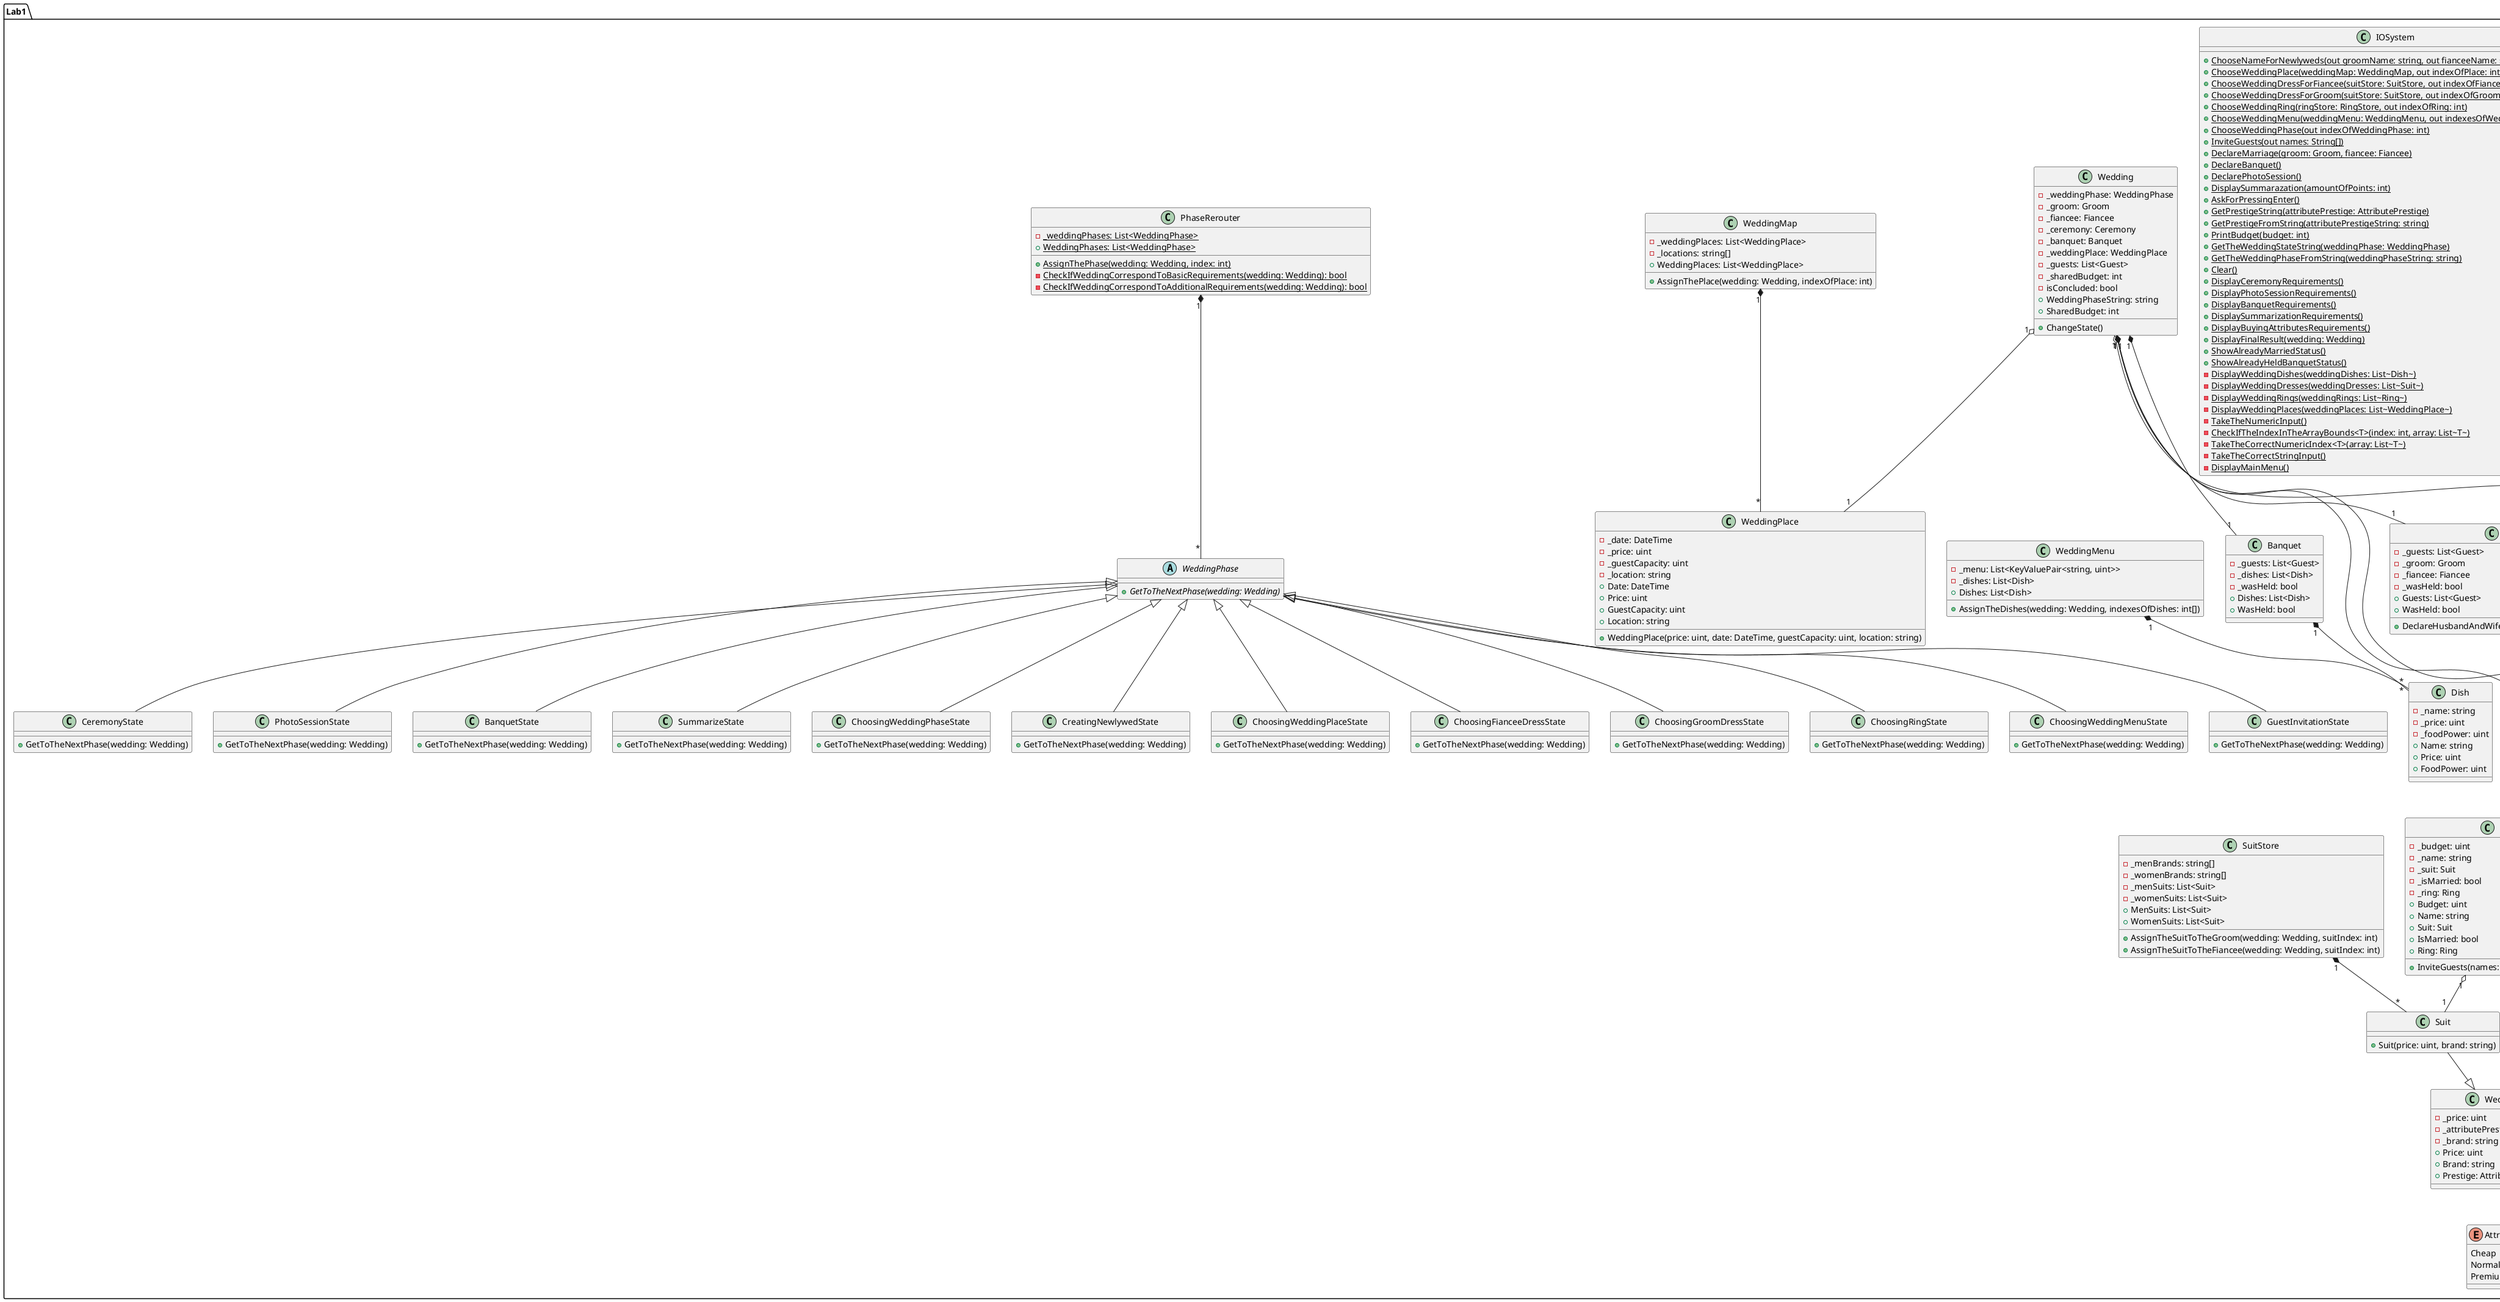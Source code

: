 ﻿@startuml
package "Lab1" {

  class Wedding {
    - _weddingPhase: WeddingPhase
    - _groom: Groom
    - _fiancee: Fiancee
    - _ceremony: Ceremony
    - _banquet: Banquet
    - _weddingPlace: WeddingPlace
    - _guests: List<Guest>
    - _sharedBudget: int
    - isConcluded: bool
    + WeddingPhaseString: string
    + ChangeState()
    + SharedBudget: int
  }

  abstract class WeddingPhase {
    {abstract} + GetToTheNextPhase(wedding: Wedding)
  }

  class CreatingNewlywedState {
    + GetToTheNextPhase(wedding: Wedding)
  }
  class ChoosingWeddingPlaceState {
    + GetToTheNextPhase(wedding: Wedding)
  }
  class ChoosingFianceeDressState {
    + GetToTheNextPhase(wedding: Wedding)
  }
  class ChoosingGroomDressState {
    + GetToTheNextPhase(wedding: Wedding)
  }
  class ChoosingRingState {
    + GetToTheNextPhase(wedding: Wedding)
  }
  class ChoosingWeddingMenuState {
    + GetToTheNextPhase(wedding: Wedding)
  }
  class GuestInvitationState {
    + GetToTheNextPhase(wedding: Wedding)
  }
  class CeremonyState {
    + GetToTheNextPhase(wedding: Wedding)
  }
  class PhotoSessionState {
    + GetToTheNextPhase(wedding: Wedding)
  }
  class BanquetState {
    + GetToTheNextPhase(wedding: Wedding)
  }
  class SummarizeState {
    + GetToTheNextPhase(wedding: Wedding)
  }
  class ChoosingWeddingPhaseState {
    + GetToTheNextPhase(wedding: Wedding)
  }

  WeddingPhase <|-- CreatingNewlywedState
  WeddingPhase <|-- ChoosingWeddingPlaceState
  WeddingPhase <|-- ChoosingFianceeDressState
  WeddingPhase <|-- ChoosingGroomDressState
  WeddingPhase <|-- ChoosingRingState
  WeddingPhase <|-- ChoosingWeddingMenuState
  WeddingPhase <|-- GuestInvitationState
  WeddingPhase <|-- CeremonyState
  WeddingPhase <|-- PhotoSessionState
  WeddingPhase <|-- BanquetState
  WeddingPhase <|-- SummarizeState
  WeddingPhase <|-- ChoosingWeddingPhaseState

class IOSystem {
    {static} + ChooseNameForNewlyweds(out groomName: string, out fianceeName: string)
    {static} + ChooseWeddingPlace(weddingMap: WeddingMap, out indexOfPlace: int)
    {static} + ChooseWeddingDressForFiancee(suitStore: SuitStore, out indexOfFianceeDress: int)
    {static} + ChooseWeddingDressForGroom(suitStore: SuitStore, out indexOfGroomDress: int)
    {static} + ChooseWeddingRing(ringStore: RingStore, out indexOfRing: int)
    {static} + ChooseWeddingMenu(weddingMenu: WeddingMenu, out indexesOfWeddingMenu: int[])
    {static} + ChooseWeddingPhase(out indexOfWeddingPhase: int)
    {static} + InviteGuests(out names: String[])
    {static} + DeclareMarriage(groom: Groom, fiancee: Fiancee)
    {static} + DeclareBanquet()
    {static} + DeclarePhotoSession()
    {static} + DisplaySummarazation(amountOfPoints: int)
    {static} + AskForPressingEnter()
    {static} + GetPrestigeString(attributePrestige: AttributePrestige)
    {static} + GetPrestigeFromString(attributePrestigeString: string)
    {static} + PrintBudget(budget: int)
    {static} + GetTheWeddingStateString(weddingPhase: WeddingPhase)
    {static} + GetTheWeddingPhaseFromString(weddingPhaseString: string)
    {static} + Clear()
    {static} + DisplayCeremonyRequirements()
    {static} + DisplayPhotoSessionRequirements()
    {static} + DisplayBanquetRequirements()
    {static} + DisplaySummarizationRequirements()
    {static} + DisplayBuyingAttributesRequirements()
    {static} + DisplayFinalResult(wedding: Wedding)
    {static} + ShowAlreadyMarriedStatus()
    {static} + ShowAlreadyHeldBanquetStatus()
    {static} - DisplayWeddingDishes(weddingDishes: List~Dish~)
    {static} - DisplayWeddingDresses(weddingDresses: List~Suit~)
    {static} - DisplayWeddingRings(weddingRings: List~Ring~)
    {static} - DisplayWeddingPlaces(weddingPlaces: List~WeddingPlace~)
    {static} - TakeTheNumericInput()
    {static} - CheckIfTheIndexInTheArrayBounds<T>(index: int, array: List~T~)
    {static} - TakeTheCorrectNumericIndex<T>(array: List~T~)
    {static} - TakeTheCorrectStringInput()
    {static} - DisplayMainMenu()
}

 class PhaseRerouter {
    {static} - _weddingPhases: List<WeddingPhase>
    {static} + WeddingPhases: List<WeddingPhase>
    {static} + AssignThePhase(wedding: Wedding, index: int)
    {static} - CheckIfWeddingCorrespondToBasicRequirements(wedding: Wedding): bool
    {static} - CheckIfWeddingCorrespondToAdditionalRequirements(wedding: Wedding): bool
  }

  class ResultSummarizer {
    + Summarize(wedding: Wedding): int
    + CalculateDeadEnd(wedding: Wedding, prices: List<uint>): bool
  }

  class Banquet {
    - _guests: List<Guest>
    - _dishes: List<Dish>
    - _wasHeld: bool
    + Dishes: List<Dish>
    + WasHeld: bool
  }

  class Ceremony {
    - _guests: List<Guest>
    - _groom: Groom
    - _fiancee: Fiancee
    - _wasHeld: bool
    + Guests: List<Guest>
    + WasHeld: bool
    + DeclareHusbandAndWife(groom: Groom, fiancee: Fiancee)
  }

  class Dish {
    - _name: string
    - _price: uint
    - _foodPower: uint
    + Name: string
    + Price: uint
    + FoodPower: uint
  }

  class Guest {
    - _name: string
    - _hungerLevel: uint
    + Name: string
    + HungerLevel: uint
  }

  class Newlywed {
    - _budget: uint
    - _name: string
    - _suit: Suit
    - _isMarried: bool
    - _ring: Ring
    + Budget: uint
    + Name: string
    + Suit: Suit
    + IsMarried: bool
    + Ring: Ring
    + InviteGuests(names: string[], wedding: Wedding)
  }

  class Groom {
    + Groom(_name: string)
    + Groom()
  }
  Groom --|> Newlywed

  class Fiancee {
    + Fiancee(_name: string)
    + Fiancee()
  }
  Fiancee --|> Newlywed

  class WeddingAttribute {
    - _price: uint
    - _attributePrestige: AttributePrestige
    - _brand: string
    + Price: uint
    + Brand: string
    + Prestige: AttributePrestige
  }
  
  class WeddingPlace {
    - _date: DateTime
    - _price: uint
    - _guestCapacity: uint
    - _location: string
    + Date: DateTime
    + Price: uint
    + GuestCapacity: uint
    + Location: string
    + WeddingPlace(price: uint, date: DateTime, guestCapacity: uint, location: string)
  }

  class Ring {
    + Ring(price: uint, brand: string)
  }
  Ring --|> WeddingAttribute
  Newlywed "1" o-- "1" Ring

  class Suit {
    + Suit(price: uint, brand: string)
  }
  Suit --|> WeddingAttribute
  Newlywed "1" o-- "1" Suit

  WeddingAttribute "1" o-- "1" AttributePrestige

  class RingStore {
    - _brands: string[]
    - _rings: List<Ring>
    + Rings: List<Ring>
    + AssignTheRings(wedding: Wedding, ringIndex: int)
  }
  RingStore "1" *-- "*" Ring

  class SuitStore {
    - _menBrands: string[]
    - _womenBrands: string[]
    - _menSuits: List<Suit>
    - _womenSuits: List<Suit>
    + MenSuits: List<Suit>
    + WomenSuits: List<Suit>
    + AssignTheSuitToTheGroom(wedding: Wedding, suitIndex: int)
    + AssignTheSuitToTheFiancee(wedding: Wedding, suitIndex: int)
  }
  SuitStore "1" *-- "*" Suit

  class WeddingMap {
    - _weddingPlaces: List<WeddingPlace>
    - _locations: string[]
    + WeddingPlaces: List<WeddingPlace>
    + AssignThePlace(wedding: Wedding, indexOfPlace: int)
  }
  WeddingMap "1" *-- "*" WeddingPlace

  class WeddingMenu {
    - _menu: List<KeyValuePair<string, uint>>
    - _dishes: List<Dish>
    + Dishes: List<Dish>
    + AssignTheDishes(wedding: Wedding, indexesOfDishes: int[])
  }
  WeddingMenu "1" *-- "*" Dish

  enum AttributePrestige {
    Cheap
    Normal
    Premium
  }

  class JsonStateManager {
    - GetFilePath(fileName: string): string
    {static} + SaveState<T>(state: T, fileName: string)
    {static} + LoadState<T>(fileName: string): T
    {static} + DeleteState(fileName: string)
  }
    
  PhaseRerouter "1" *-- "*" WeddingPhase

  Wedding "1" *-- "1" Banquet
  Wedding "1" *-- "1" Ceremony
  Wedding "1" o-- "1" WeddingPlace
  Wedding "1" o-- "1" Groom
  Wedding "1" o-- "1" Fiancee
  Wedding "1" *-- "*" Guest

  Banquet "1" *-- "*" Dish

  Ceremony "1" *-- "*" Guest
  Ceremony "1" o-- "1" Groom
  Ceremony "1" o-- "1" Fiancee
}
@enduml
